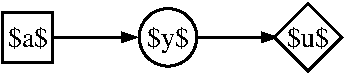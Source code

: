 #FIG 3.2  Produced by xfig version 3.2.6a
Landscape
Center
Inches
Letter
100.00
Single
-2
1200 2
1 3 0 2 0 -1 60 0 0 0.000 1 0.0000 -150 4800 216 216 -150 4800 66 4800
2 1 0 2 0 7 70 -1 -1 0.000 0 0 -1 1 0 2
	1 1 2.00 60.00 90.00
	 -1200 4800 -375 4800
2 1 0 2 0 7 70 -1 -1 0.000 0 0 -1 1 0 2
	1 1 2.00 60.00 90.00
	 -150 4800 675 4800
2 3 0 2 0 -1 60 -1 0 0.000 0 0 -1 0 0 5
	 900 4546 647 4800 900 5053 1154 4800 900 4546
2 2 0 2 0 -1 60 -1 0 0.000 0 0 -1 0 0 5
	 -1388 4613 -1013 4613 -1013 4988 -1388 4988 -1388 4613
4 1 0 50 0 -1 14 0.0000 6 195 345 -1200 4875 $a$\001
4 1 0 50 0 -1 14 0.0000 6 225 360 -150 4875 $y$\001
4 1 0 50 0 -1 14 0.0000 6 195 360 900 4875 $u$\001
